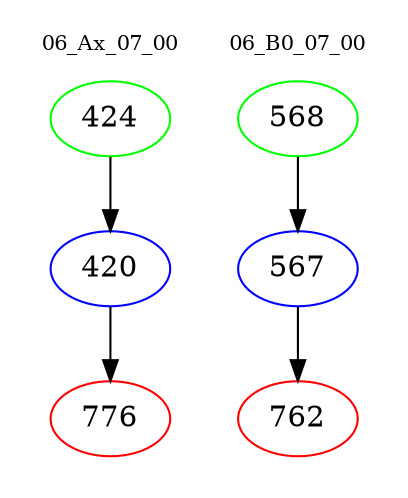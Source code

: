 digraph{
subgraph cluster_0 {
color = white
label = "06_Ax_07_00";
fontsize=10;
T0_424 [label="424", color="green"]
T0_424 -> T0_420 [color="black"]
T0_420 [label="420", color="blue"]
T0_420 -> T0_776 [color="black"]
T0_776 [label="776", color="red"]
}
subgraph cluster_1 {
color = white
label = "06_B0_07_00";
fontsize=10;
T1_568 [label="568", color="green"]
T1_568 -> T1_567 [color="black"]
T1_567 [label="567", color="blue"]
T1_567 -> T1_762 [color="black"]
T1_762 [label="762", color="red"]
}
}
